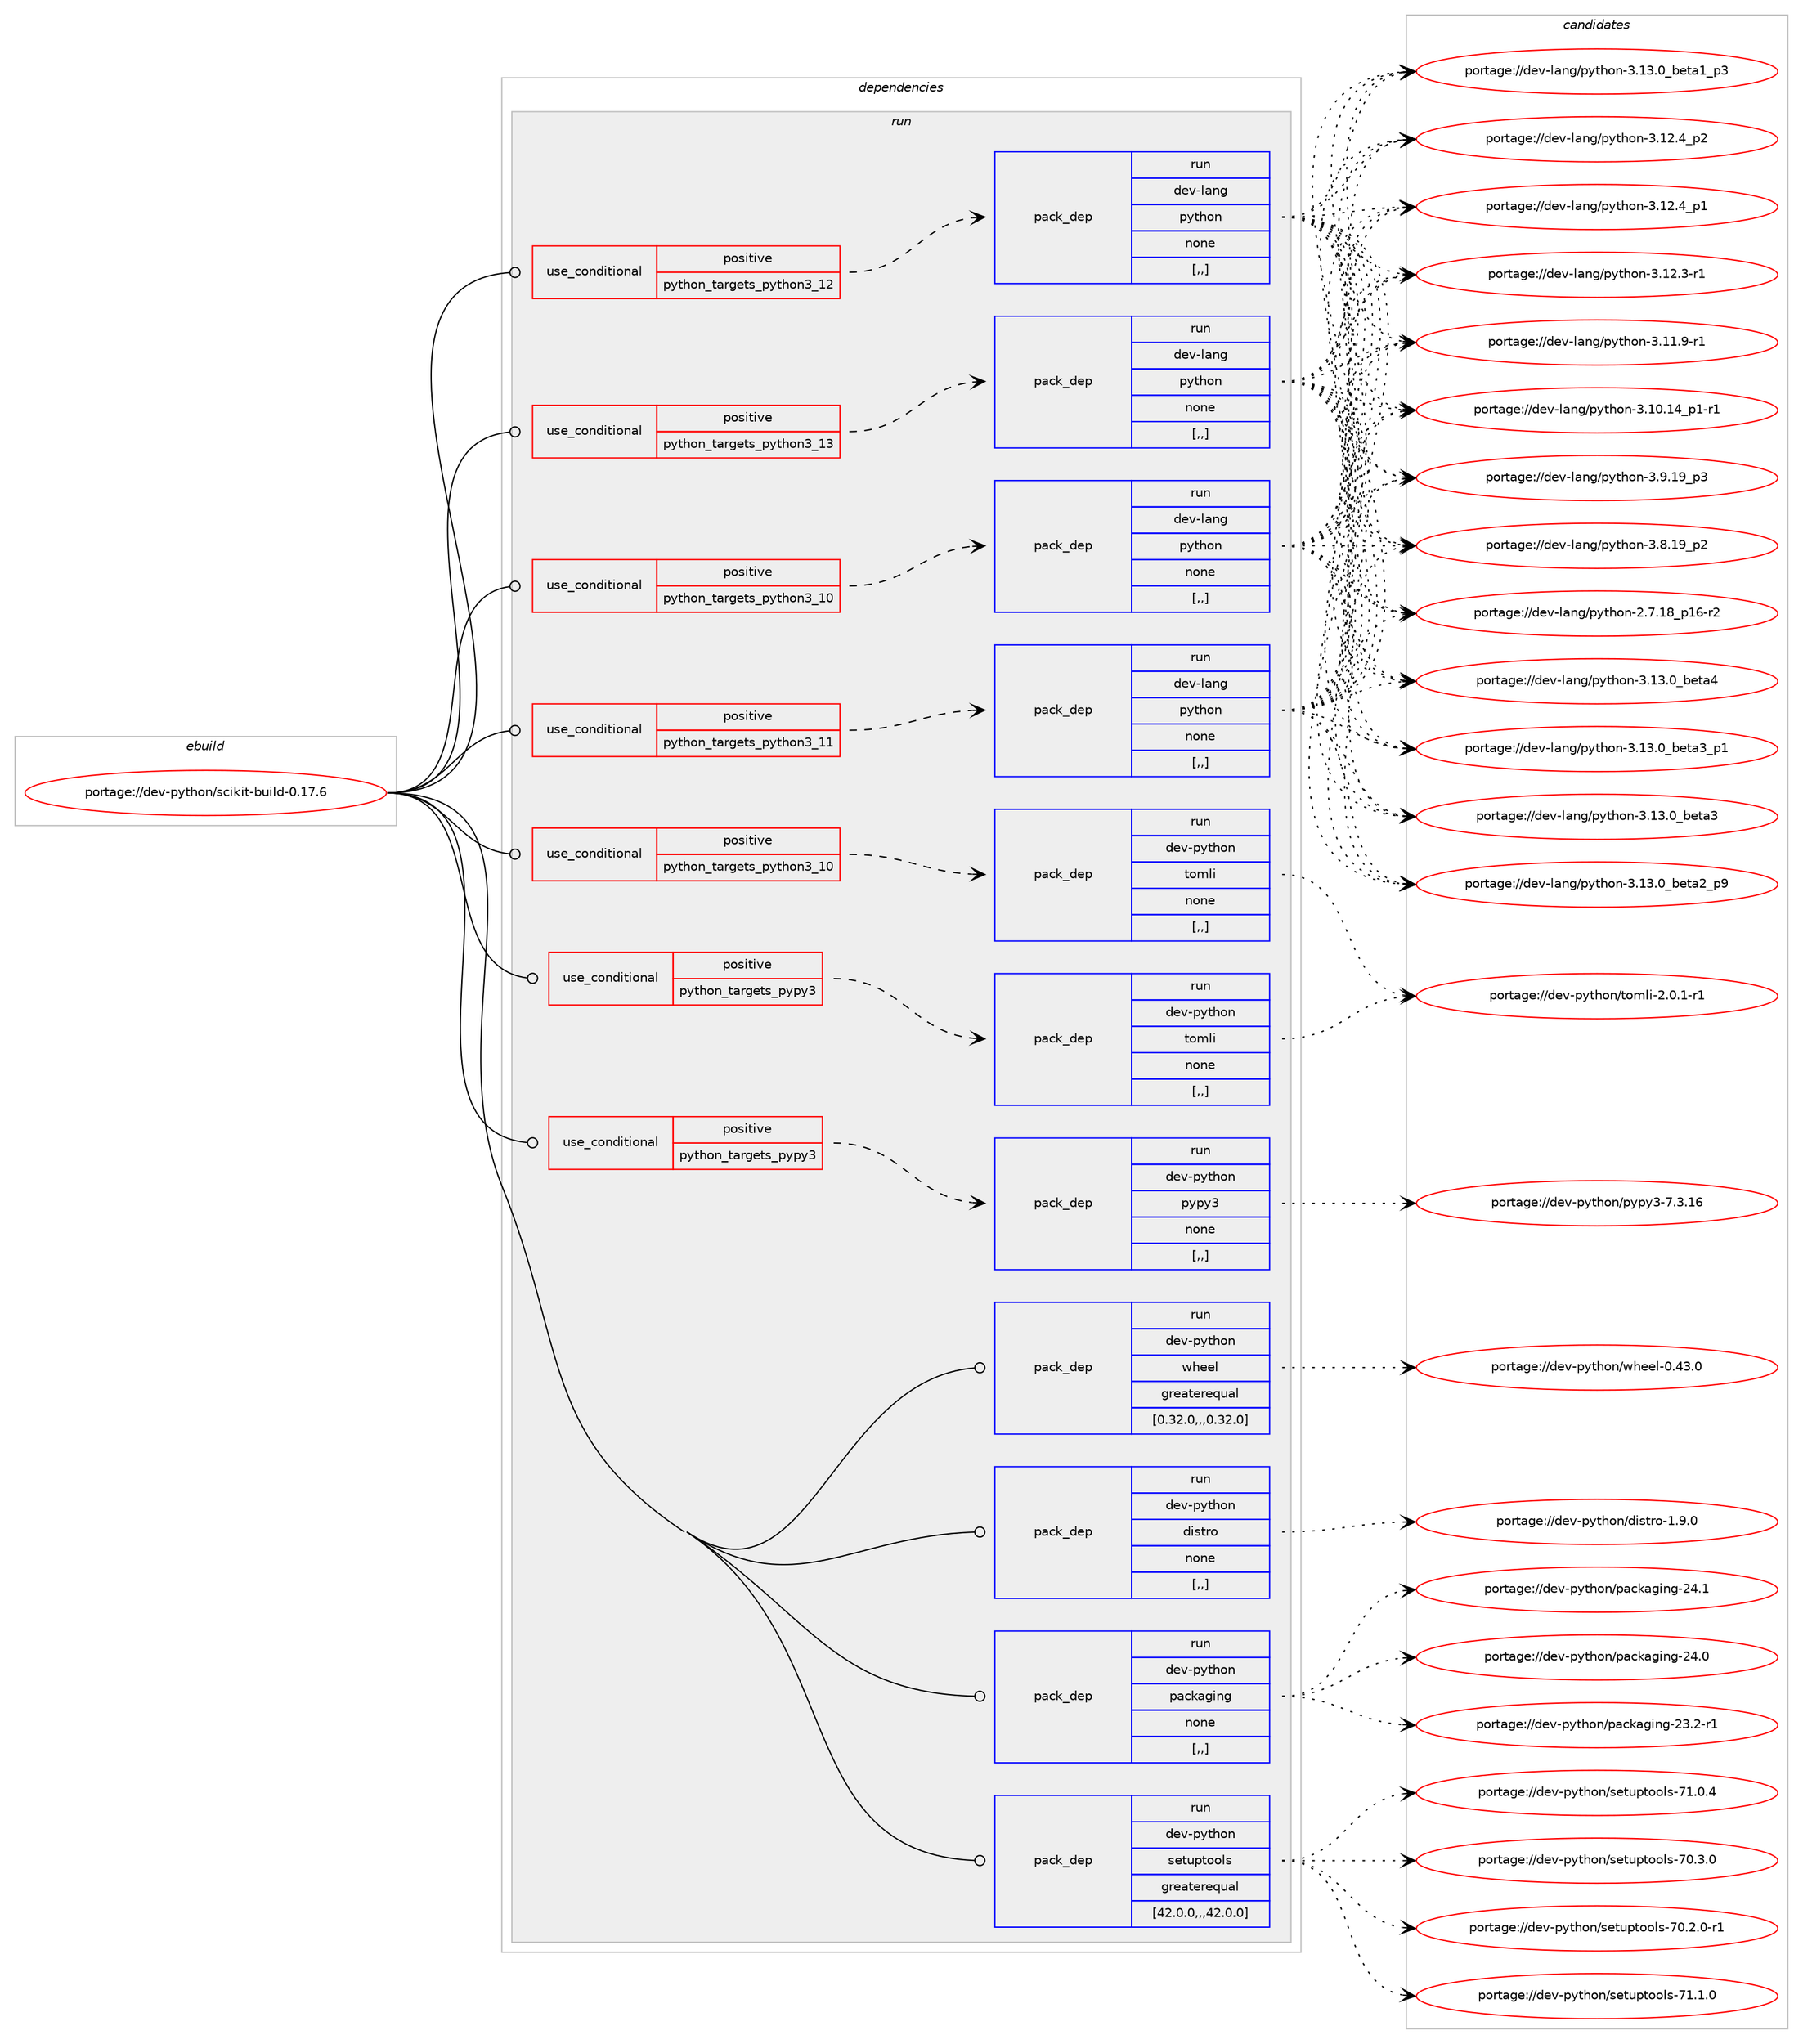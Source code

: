 digraph prolog {

# *************
# Graph options
# *************

newrank=true;
concentrate=true;
compound=true;
graph [rankdir=LR,fontname=Helvetica,fontsize=10,ranksep=1.5];#, ranksep=2.5, nodesep=0.2];
edge  [arrowhead=vee];
node  [fontname=Helvetica,fontsize=10];

# **********
# The ebuild
# **********

subgraph cluster_leftcol {
color=gray;
label=<<i>ebuild</i>>;
id [label="portage://dev-python/scikit-build-0.17.6", color=red, width=4, href="../dev-python/scikit-build-0.17.6.svg"];
}

# ****************
# The dependencies
# ****************

subgraph cluster_midcol {
color=gray;
label=<<i>dependencies</i>>;
subgraph cluster_compile {
fillcolor="#eeeeee";
style=filled;
label=<<i>compile</i>>;
}
subgraph cluster_compileandrun {
fillcolor="#eeeeee";
style=filled;
label=<<i>compile and run</i>>;
}
subgraph cluster_run {
fillcolor="#eeeeee";
style=filled;
label=<<i>run</i>>;
subgraph cond39610 {
dependency163418 [label=<<TABLE BORDER="0" CELLBORDER="1" CELLSPACING="0" CELLPADDING="4"><TR><TD ROWSPAN="3" CELLPADDING="10">use_conditional</TD></TR><TR><TD>positive</TD></TR><TR><TD>python_targets_pypy3</TD></TR></TABLE>>, shape=none, color=red];
subgraph pack122532 {
dependency163419 [label=<<TABLE BORDER="0" CELLBORDER="1" CELLSPACING="0" CELLPADDING="4" WIDTH="220"><TR><TD ROWSPAN="6" CELLPADDING="30">pack_dep</TD></TR><TR><TD WIDTH="110">run</TD></TR><TR><TD>dev-python</TD></TR><TR><TD>pypy3</TD></TR><TR><TD>none</TD></TR><TR><TD>[,,]</TD></TR></TABLE>>, shape=none, color=blue];
}
dependency163418:e -> dependency163419:w [weight=20,style="dashed",arrowhead="vee"];
}
id:e -> dependency163418:w [weight=20,style="solid",arrowhead="odot"];
subgraph cond39611 {
dependency163420 [label=<<TABLE BORDER="0" CELLBORDER="1" CELLSPACING="0" CELLPADDING="4"><TR><TD ROWSPAN="3" CELLPADDING="10">use_conditional</TD></TR><TR><TD>positive</TD></TR><TR><TD>python_targets_pypy3</TD></TR></TABLE>>, shape=none, color=red];
subgraph pack122533 {
dependency163421 [label=<<TABLE BORDER="0" CELLBORDER="1" CELLSPACING="0" CELLPADDING="4" WIDTH="220"><TR><TD ROWSPAN="6" CELLPADDING="30">pack_dep</TD></TR><TR><TD WIDTH="110">run</TD></TR><TR><TD>dev-python</TD></TR><TR><TD>tomli</TD></TR><TR><TD>none</TD></TR><TR><TD>[,,]</TD></TR></TABLE>>, shape=none, color=blue];
}
dependency163420:e -> dependency163421:w [weight=20,style="dashed",arrowhead="vee"];
}
id:e -> dependency163420:w [weight=20,style="solid",arrowhead="odot"];
subgraph cond39612 {
dependency163422 [label=<<TABLE BORDER="0" CELLBORDER="1" CELLSPACING="0" CELLPADDING="4"><TR><TD ROWSPAN="3" CELLPADDING="10">use_conditional</TD></TR><TR><TD>positive</TD></TR><TR><TD>python_targets_python3_10</TD></TR></TABLE>>, shape=none, color=red];
subgraph pack122534 {
dependency163423 [label=<<TABLE BORDER="0" CELLBORDER="1" CELLSPACING="0" CELLPADDING="4" WIDTH="220"><TR><TD ROWSPAN="6" CELLPADDING="30">pack_dep</TD></TR><TR><TD WIDTH="110">run</TD></TR><TR><TD>dev-lang</TD></TR><TR><TD>python</TD></TR><TR><TD>none</TD></TR><TR><TD>[,,]</TD></TR></TABLE>>, shape=none, color=blue];
}
dependency163422:e -> dependency163423:w [weight=20,style="dashed",arrowhead="vee"];
}
id:e -> dependency163422:w [weight=20,style="solid",arrowhead="odot"];
subgraph cond39613 {
dependency163424 [label=<<TABLE BORDER="0" CELLBORDER="1" CELLSPACING="0" CELLPADDING="4"><TR><TD ROWSPAN="3" CELLPADDING="10">use_conditional</TD></TR><TR><TD>positive</TD></TR><TR><TD>python_targets_python3_10</TD></TR></TABLE>>, shape=none, color=red];
subgraph pack122535 {
dependency163425 [label=<<TABLE BORDER="0" CELLBORDER="1" CELLSPACING="0" CELLPADDING="4" WIDTH="220"><TR><TD ROWSPAN="6" CELLPADDING="30">pack_dep</TD></TR><TR><TD WIDTH="110">run</TD></TR><TR><TD>dev-python</TD></TR><TR><TD>tomli</TD></TR><TR><TD>none</TD></TR><TR><TD>[,,]</TD></TR></TABLE>>, shape=none, color=blue];
}
dependency163424:e -> dependency163425:w [weight=20,style="dashed",arrowhead="vee"];
}
id:e -> dependency163424:w [weight=20,style="solid",arrowhead="odot"];
subgraph cond39614 {
dependency163426 [label=<<TABLE BORDER="0" CELLBORDER="1" CELLSPACING="0" CELLPADDING="4"><TR><TD ROWSPAN="3" CELLPADDING="10">use_conditional</TD></TR><TR><TD>positive</TD></TR><TR><TD>python_targets_python3_11</TD></TR></TABLE>>, shape=none, color=red];
subgraph pack122536 {
dependency163427 [label=<<TABLE BORDER="0" CELLBORDER="1" CELLSPACING="0" CELLPADDING="4" WIDTH="220"><TR><TD ROWSPAN="6" CELLPADDING="30">pack_dep</TD></TR><TR><TD WIDTH="110">run</TD></TR><TR><TD>dev-lang</TD></TR><TR><TD>python</TD></TR><TR><TD>none</TD></TR><TR><TD>[,,]</TD></TR></TABLE>>, shape=none, color=blue];
}
dependency163426:e -> dependency163427:w [weight=20,style="dashed",arrowhead="vee"];
}
id:e -> dependency163426:w [weight=20,style="solid",arrowhead="odot"];
subgraph cond39615 {
dependency163428 [label=<<TABLE BORDER="0" CELLBORDER="1" CELLSPACING="0" CELLPADDING="4"><TR><TD ROWSPAN="3" CELLPADDING="10">use_conditional</TD></TR><TR><TD>positive</TD></TR><TR><TD>python_targets_python3_12</TD></TR></TABLE>>, shape=none, color=red];
subgraph pack122537 {
dependency163429 [label=<<TABLE BORDER="0" CELLBORDER="1" CELLSPACING="0" CELLPADDING="4" WIDTH="220"><TR><TD ROWSPAN="6" CELLPADDING="30">pack_dep</TD></TR><TR><TD WIDTH="110">run</TD></TR><TR><TD>dev-lang</TD></TR><TR><TD>python</TD></TR><TR><TD>none</TD></TR><TR><TD>[,,]</TD></TR></TABLE>>, shape=none, color=blue];
}
dependency163428:e -> dependency163429:w [weight=20,style="dashed",arrowhead="vee"];
}
id:e -> dependency163428:w [weight=20,style="solid",arrowhead="odot"];
subgraph cond39616 {
dependency163430 [label=<<TABLE BORDER="0" CELLBORDER="1" CELLSPACING="0" CELLPADDING="4"><TR><TD ROWSPAN="3" CELLPADDING="10">use_conditional</TD></TR><TR><TD>positive</TD></TR><TR><TD>python_targets_python3_13</TD></TR></TABLE>>, shape=none, color=red];
subgraph pack122538 {
dependency163431 [label=<<TABLE BORDER="0" CELLBORDER="1" CELLSPACING="0" CELLPADDING="4" WIDTH="220"><TR><TD ROWSPAN="6" CELLPADDING="30">pack_dep</TD></TR><TR><TD WIDTH="110">run</TD></TR><TR><TD>dev-lang</TD></TR><TR><TD>python</TD></TR><TR><TD>none</TD></TR><TR><TD>[,,]</TD></TR></TABLE>>, shape=none, color=blue];
}
dependency163430:e -> dependency163431:w [weight=20,style="dashed",arrowhead="vee"];
}
id:e -> dependency163430:w [weight=20,style="solid",arrowhead="odot"];
subgraph pack122539 {
dependency163432 [label=<<TABLE BORDER="0" CELLBORDER="1" CELLSPACING="0" CELLPADDING="4" WIDTH="220"><TR><TD ROWSPAN="6" CELLPADDING="30">pack_dep</TD></TR><TR><TD WIDTH="110">run</TD></TR><TR><TD>dev-python</TD></TR><TR><TD>distro</TD></TR><TR><TD>none</TD></TR><TR><TD>[,,]</TD></TR></TABLE>>, shape=none, color=blue];
}
id:e -> dependency163432:w [weight=20,style="solid",arrowhead="odot"];
subgraph pack122540 {
dependency163433 [label=<<TABLE BORDER="0" CELLBORDER="1" CELLSPACING="0" CELLPADDING="4" WIDTH="220"><TR><TD ROWSPAN="6" CELLPADDING="30">pack_dep</TD></TR><TR><TD WIDTH="110">run</TD></TR><TR><TD>dev-python</TD></TR><TR><TD>packaging</TD></TR><TR><TD>none</TD></TR><TR><TD>[,,]</TD></TR></TABLE>>, shape=none, color=blue];
}
id:e -> dependency163433:w [weight=20,style="solid",arrowhead="odot"];
subgraph pack122541 {
dependency163434 [label=<<TABLE BORDER="0" CELLBORDER="1" CELLSPACING="0" CELLPADDING="4" WIDTH="220"><TR><TD ROWSPAN="6" CELLPADDING="30">pack_dep</TD></TR><TR><TD WIDTH="110">run</TD></TR><TR><TD>dev-python</TD></TR><TR><TD>setuptools</TD></TR><TR><TD>greaterequal</TD></TR><TR><TD>[42.0.0,,,42.0.0]</TD></TR></TABLE>>, shape=none, color=blue];
}
id:e -> dependency163434:w [weight=20,style="solid",arrowhead="odot"];
subgraph pack122542 {
dependency163435 [label=<<TABLE BORDER="0" CELLBORDER="1" CELLSPACING="0" CELLPADDING="4" WIDTH="220"><TR><TD ROWSPAN="6" CELLPADDING="30">pack_dep</TD></TR><TR><TD WIDTH="110">run</TD></TR><TR><TD>dev-python</TD></TR><TR><TD>wheel</TD></TR><TR><TD>greaterequal</TD></TR><TR><TD>[0.32.0,,,0.32.0]</TD></TR></TABLE>>, shape=none, color=blue];
}
id:e -> dependency163435:w [weight=20,style="solid",arrowhead="odot"];
}
}

# **************
# The candidates
# **************

subgraph cluster_choices {
rank=same;
color=gray;
label=<<i>candidates</i>>;

subgraph choice122532 {
color=black;
nodesep=1;
choice10010111845112121116104111110471121211121215145554651464954 [label="portage://dev-python/pypy3-7.3.16", color=red, width=4,href="../dev-python/pypy3-7.3.16.svg"];
dependency163419:e -> choice10010111845112121116104111110471121211121215145554651464954:w [style=dotted,weight="100"];
}
subgraph choice122533 {
color=black;
nodesep=1;
choice10010111845112121116104111110471161111091081054550464846494511449 [label="portage://dev-python/tomli-2.0.1-r1", color=red, width=4,href="../dev-python/tomli-2.0.1-r1.svg"];
dependency163421:e -> choice10010111845112121116104111110471161111091081054550464846494511449:w [style=dotted,weight="100"];
}
subgraph choice122534 {
color=black;
nodesep=1;
choice1001011184510897110103471121211161041111104551464951464895981011169752 [label="portage://dev-lang/python-3.13.0_beta4", color=red, width=4,href="../dev-lang/python-3.13.0_beta4.svg"];
choice10010111845108971101034711212111610411111045514649514648959810111697519511249 [label="portage://dev-lang/python-3.13.0_beta3_p1", color=red, width=4,href="../dev-lang/python-3.13.0_beta3_p1.svg"];
choice1001011184510897110103471121211161041111104551464951464895981011169751 [label="portage://dev-lang/python-3.13.0_beta3", color=red, width=4,href="../dev-lang/python-3.13.0_beta3.svg"];
choice10010111845108971101034711212111610411111045514649514648959810111697509511257 [label="portage://dev-lang/python-3.13.0_beta2_p9", color=red, width=4,href="../dev-lang/python-3.13.0_beta2_p9.svg"];
choice10010111845108971101034711212111610411111045514649514648959810111697499511251 [label="portage://dev-lang/python-3.13.0_beta1_p3", color=red, width=4,href="../dev-lang/python-3.13.0_beta1_p3.svg"];
choice100101118451089711010347112121116104111110455146495046529511250 [label="portage://dev-lang/python-3.12.4_p2", color=red, width=4,href="../dev-lang/python-3.12.4_p2.svg"];
choice100101118451089711010347112121116104111110455146495046529511249 [label="portage://dev-lang/python-3.12.4_p1", color=red, width=4,href="../dev-lang/python-3.12.4_p1.svg"];
choice100101118451089711010347112121116104111110455146495046514511449 [label="portage://dev-lang/python-3.12.3-r1", color=red, width=4,href="../dev-lang/python-3.12.3-r1.svg"];
choice100101118451089711010347112121116104111110455146494946574511449 [label="portage://dev-lang/python-3.11.9-r1", color=red, width=4,href="../dev-lang/python-3.11.9-r1.svg"];
choice100101118451089711010347112121116104111110455146494846495295112494511449 [label="portage://dev-lang/python-3.10.14_p1-r1", color=red, width=4,href="../dev-lang/python-3.10.14_p1-r1.svg"];
choice100101118451089711010347112121116104111110455146574649579511251 [label="portage://dev-lang/python-3.9.19_p3", color=red, width=4,href="../dev-lang/python-3.9.19_p3.svg"];
choice100101118451089711010347112121116104111110455146564649579511250 [label="portage://dev-lang/python-3.8.19_p2", color=red, width=4,href="../dev-lang/python-3.8.19_p2.svg"];
choice100101118451089711010347112121116104111110455046554649569511249544511450 [label="portage://dev-lang/python-2.7.18_p16-r2", color=red, width=4,href="../dev-lang/python-2.7.18_p16-r2.svg"];
dependency163423:e -> choice1001011184510897110103471121211161041111104551464951464895981011169752:w [style=dotted,weight="100"];
dependency163423:e -> choice10010111845108971101034711212111610411111045514649514648959810111697519511249:w [style=dotted,weight="100"];
dependency163423:e -> choice1001011184510897110103471121211161041111104551464951464895981011169751:w [style=dotted,weight="100"];
dependency163423:e -> choice10010111845108971101034711212111610411111045514649514648959810111697509511257:w [style=dotted,weight="100"];
dependency163423:e -> choice10010111845108971101034711212111610411111045514649514648959810111697499511251:w [style=dotted,weight="100"];
dependency163423:e -> choice100101118451089711010347112121116104111110455146495046529511250:w [style=dotted,weight="100"];
dependency163423:e -> choice100101118451089711010347112121116104111110455146495046529511249:w [style=dotted,weight="100"];
dependency163423:e -> choice100101118451089711010347112121116104111110455146495046514511449:w [style=dotted,weight="100"];
dependency163423:e -> choice100101118451089711010347112121116104111110455146494946574511449:w [style=dotted,weight="100"];
dependency163423:e -> choice100101118451089711010347112121116104111110455146494846495295112494511449:w [style=dotted,weight="100"];
dependency163423:e -> choice100101118451089711010347112121116104111110455146574649579511251:w [style=dotted,weight="100"];
dependency163423:e -> choice100101118451089711010347112121116104111110455146564649579511250:w [style=dotted,weight="100"];
dependency163423:e -> choice100101118451089711010347112121116104111110455046554649569511249544511450:w [style=dotted,weight="100"];
}
subgraph choice122535 {
color=black;
nodesep=1;
choice10010111845112121116104111110471161111091081054550464846494511449 [label="portage://dev-python/tomli-2.0.1-r1", color=red, width=4,href="../dev-python/tomli-2.0.1-r1.svg"];
dependency163425:e -> choice10010111845112121116104111110471161111091081054550464846494511449:w [style=dotted,weight="100"];
}
subgraph choice122536 {
color=black;
nodesep=1;
choice1001011184510897110103471121211161041111104551464951464895981011169752 [label="portage://dev-lang/python-3.13.0_beta4", color=red, width=4,href="../dev-lang/python-3.13.0_beta4.svg"];
choice10010111845108971101034711212111610411111045514649514648959810111697519511249 [label="portage://dev-lang/python-3.13.0_beta3_p1", color=red, width=4,href="../dev-lang/python-3.13.0_beta3_p1.svg"];
choice1001011184510897110103471121211161041111104551464951464895981011169751 [label="portage://dev-lang/python-3.13.0_beta3", color=red, width=4,href="../dev-lang/python-3.13.0_beta3.svg"];
choice10010111845108971101034711212111610411111045514649514648959810111697509511257 [label="portage://dev-lang/python-3.13.0_beta2_p9", color=red, width=4,href="../dev-lang/python-3.13.0_beta2_p9.svg"];
choice10010111845108971101034711212111610411111045514649514648959810111697499511251 [label="portage://dev-lang/python-3.13.0_beta1_p3", color=red, width=4,href="../dev-lang/python-3.13.0_beta1_p3.svg"];
choice100101118451089711010347112121116104111110455146495046529511250 [label="portage://dev-lang/python-3.12.4_p2", color=red, width=4,href="../dev-lang/python-3.12.4_p2.svg"];
choice100101118451089711010347112121116104111110455146495046529511249 [label="portage://dev-lang/python-3.12.4_p1", color=red, width=4,href="../dev-lang/python-3.12.4_p1.svg"];
choice100101118451089711010347112121116104111110455146495046514511449 [label="portage://dev-lang/python-3.12.3-r1", color=red, width=4,href="../dev-lang/python-3.12.3-r1.svg"];
choice100101118451089711010347112121116104111110455146494946574511449 [label="portage://dev-lang/python-3.11.9-r1", color=red, width=4,href="../dev-lang/python-3.11.9-r1.svg"];
choice100101118451089711010347112121116104111110455146494846495295112494511449 [label="portage://dev-lang/python-3.10.14_p1-r1", color=red, width=4,href="../dev-lang/python-3.10.14_p1-r1.svg"];
choice100101118451089711010347112121116104111110455146574649579511251 [label="portage://dev-lang/python-3.9.19_p3", color=red, width=4,href="../dev-lang/python-3.9.19_p3.svg"];
choice100101118451089711010347112121116104111110455146564649579511250 [label="portage://dev-lang/python-3.8.19_p2", color=red, width=4,href="../dev-lang/python-3.8.19_p2.svg"];
choice100101118451089711010347112121116104111110455046554649569511249544511450 [label="portage://dev-lang/python-2.7.18_p16-r2", color=red, width=4,href="../dev-lang/python-2.7.18_p16-r2.svg"];
dependency163427:e -> choice1001011184510897110103471121211161041111104551464951464895981011169752:w [style=dotted,weight="100"];
dependency163427:e -> choice10010111845108971101034711212111610411111045514649514648959810111697519511249:w [style=dotted,weight="100"];
dependency163427:e -> choice1001011184510897110103471121211161041111104551464951464895981011169751:w [style=dotted,weight="100"];
dependency163427:e -> choice10010111845108971101034711212111610411111045514649514648959810111697509511257:w [style=dotted,weight="100"];
dependency163427:e -> choice10010111845108971101034711212111610411111045514649514648959810111697499511251:w [style=dotted,weight="100"];
dependency163427:e -> choice100101118451089711010347112121116104111110455146495046529511250:w [style=dotted,weight="100"];
dependency163427:e -> choice100101118451089711010347112121116104111110455146495046529511249:w [style=dotted,weight="100"];
dependency163427:e -> choice100101118451089711010347112121116104111110455146495046514511449:w [style=dotted,weight="100"];
dependency163427:e -> choice100101118451089711010347112121116104111110455146494946574511449:w [style=dotted,weight="100"];
dependency163427:e -> choice100101118451089711010347112121116104111110455146494846495295112494511449:w [style=dotted,weight="100"];
dependency163427:e -> choice100101118451089711010347112121116104111110455146574649579511251:w [style=dotted,weight="100"];
dependency163427:e -> choice100101118451089711010347112121116104111110455146564649579511250:w [style=dotted,weight="100"];
dependency163427:e -> choice100101118451089711010347112121116104111110455046554649569511249544511450:w [style=dotted,weight="100"];
}
subgraph choice122537 {
color=black;
nodesep=1;
choice1001011184510897110103471121211161041111104551464951464895981011169752 [label="portage://dev-lang/python-3.13.0_beta4", color=red, width=4,href="../dev-lang/python-3.13.0_beta4.svg"];
choice10010111845108971101034711212111610411111045514649514648959810111697519511249 [label="portage://dev-lang/python-3.13.0_beta3_p1", color=red, width=4,href="../dev-lang/python-3.13.0_beta3_p1.svg"];
choice1001011184510897110103471121211161041111104551464951464895981011169751 [label="portage://dev-lang/python-3.13.0_beta3", color=red, width=4,href="../dev-lang/python-3.13.0_beta3.svg"];
choice10010111845108971101034711212111610411111045514649514648959810111697509511257 [label="portage://dev-lang/python-3.13.0_beta2_p9", color=red, width=4,href="../dev-lang/python-3.13.0_beta2_p9.svg"];
choice10010111845108971101034711212111610411111045514649514648959810111697499511251 [label="portage://dev-lang/python-3.13.0_beta1_p3", color=red, width=4,href="../dev-lang/python-3.13.0_beta1_p3.svg"];
choice100101118451089711010347112121116104111110455146495046529511250 [label="portage://dev-lang/python-3.12.4_p2", color=red, width=4,href="../dev-lang/python-3.12.4_p2.svg"];
choice100101118451089711010347112121116104111110455146495046529511249 [label="portage://dev-lang/python-3.12.4_p1", color=red, width=4,href="../dev-lang/python-3.12.4_p1.svg"];
choice100101118451089711010347112121116104111110455146495046514511449 [label="portage://dev-lang/python-3.12.3-r1", color=red, width=4,href="../dev-lang/python-3.12.3-r1.svg"];
choice100101118451089711010347112121116104111110455146494946574511449 [label="portage://dev-lang/python-3.11.9-r1", color=red, width=4,href="../dev-lang/python-3.11.9-r1.svg"];
choice100101118451089711010347112121116104111110455146494846495295112494511449 [label="portage://dev-lang/python-3.10.14_p1-r1", color=red, width=4,href="../dev-lang/python-3.10.14_p1-r1.svg"];
choice100101118451089711010347112121116104111110455146574649579511251 [label="portage://dev-lang/python-3.9.19_p3", color=red, width=4,href="../dev-lang/python-3.9.19_p3.svg"];
choice100101118451089711010347112121116104111110455146564649579511250 [label="portage://dev-lang/python-3.8.19_p2", color=red, width=4,href="../dev-lang/python-3.8.19_p2.svg"];
choice100101118451089711010347112121116104111110455046554649569511249544511450 [label="portage://dev-lang/python-2.7.18_p16-r2", color=red, width=4,href="../dev-lang/python-2.7.18_p16-r2.svg"];
dependency163429:e -> choice1001011184510897110103471121211161041111104551464951464895981011169752:w [style=dotted,weight="100"];
dependency163429:e -> choice10010111845108971101034711212111610411111045514649514648959810111697519511249:w [style=dotted,weight="100"];
dependency163429:e -> choice1001011184510897110103471121211161041111104551464951464895981011169751:w [style=dotted,weight="100"];
dependency163429:e -> choice10010111845108971101034711212111610411111045514649514648959810111697509511257:w [style=dotted,weight="100"];
dependency163429:e -> choice10010111845108971101034711212111610411111045514649514648959810111697499511251:w [style=dotted,weight="100"];
dependency163429:e -> choice100101118451089711010347112121116104111110455146495046529511250:w [style=dotted,weight="100"];
dependency163429:e -> choice100101118451089711010347112121116104111110455146495046529511249:w [style=dotted,weight="100"];
dependency163429:e -> choice100101118451089711010347112121116104111110455146495046514511449:w [style=dotted,weight="100"];
dependency163429:e -> choice100101118451089711010347112121116104111110455146494946574511449:w [style=dotted,weight="100"];
dependency163429:e -> choice100101118451089711010347112121116104111110455146494846495295112494511449:w [style=dotted,weight="100"];
dependency163429:e -> choice100101118451089711010347112121116104111110455146574649579511251:w [style=dotted,weight="100"];
dependency163429:e -> choice100101118451089711010347112121116104111110455146564649579511250:w [style=dotted,weight="100"];
dependency163429:e -> choice100101118451089711010347112121116104111110455046554649569511249544511450:w [style=dotted,weight="100"];
}
subgraph choice122538 {
color=black;
nodesep=1;
choice1001011184510897110103471121211161041111104551464951464895981011169752 [label="portage://dev-lang/python-3.13.0_beta4", color=red, width=4,href="../dev-lang/python-3.13.0_beta4.svg"];
choice10010111845108971101034711212111610411111045514649514648959810111697519511249 [label="portage://dev-lang/python-3.13.0_beta3_p1", color=red, width=4,href="../dev-lang/python-3.13.0_beta3_p1.svg"];
choice1001011184510897110103471121211161041111104551464951464895981011169751 [label="portage://dev-lang/python-3.13.0_beta3", color=red, width=4,href="../dev-lang/python-3.13.0_beta3.svg"];
choice10010111845108971101034711212111610411111045514649514648959810111697509511257 [label="portage://dev-lang/python-3.13.0_beta2_p9", color=red, width=4,href="../dev-lang/python-3.13.0_beta2_p9.svg"];
choice10010111845108971101034711212111610411111045514649514648959810111697499511251 [label="portage://dev-lang/python-3.13.0_beta1_p3", color=red, width=4,href="../dev-lang/python-3.13.0_beta1_p3.svg"];
choice100101118451089711010347112121116104111110455146495046529511250 [label="portage://dev-lang/python-3.12.4_p2", color=red, width=4,href="../dev-lang/python-3.12.4_p2.svg"];
choice100101118451089711010347112121116104111110455146495046529511249 [label="portage://dev-lang/python-3.12.4_p1", color=red, width=4,href="../dev-lang/python-3.12.4_p1.svg"];
choice100101118451089711010347112121116104111110455146495046514511449 [label="portage://dev-lang/python-3.12.3-r1", color=red, width=4,href="../dev-lang/python-3.12.3-r1.svg"];
choice100101118451089711010347112121116104111110455146494946574511449 [label="portage://dev-lang/python-3.11.9-r1", color=red, width=4,href="../dev-lang/python-3.11.9-r1.svg"];
choice100101118451089711010347112121116104111110455146494846495295112494511449 [label="portage://dev-lang/python-3.10.14_p1-r1", color=red, width=4,href="../dev-lang/python-3.10.14_p1-r1.svg"];
choice100101118451089711010347112121116104111110455146574649579511251 [label="portage://dev-lang/python-3.9.19_p3", color=red, width=4,href="../dev-lang/python-3.9.19_p3.svg"];
choice100101118451089711010347112121116104111110455146564649579511250 [label="portage://dev-lang/python-3.8.19_p2", color=red, width=4,href="../dev-lang/python-3.8.19_p2.svg"];
choice100101118451089711010347112121116104111110455046554649569511249544511450 [label="portage://dev-lang/python-2.7.18_p16-r2", color=red, width=4,href="../dev-lang/python-2.7.18_p16-r2.svg"];
dependency163431:e -> choice1001011184510897110103471121211161041111104551464951464895981011169752:w [style=dotted,weight="100"];
dependency163431:e -> choice10010111845108971101034711212111610411111045514649514648959810111697519511249:w [style=dotted,weight="100"];
dependency163431:e -> choice1001011184510897110103471121211161041111104551464951464895981011169751:w [style=dotted,weight="100"];
dependency163431:e -> choice10010111845108971101034711212111610411111045514649514648959810111697509511257:w [style=dotted,weight="100"];
dependency163431:e -> choice10010111845108971101034711212111610411111045514649514648959810111697499511251:w [style=dotted,weight="100"];
dependency163431:e -> choice100101118451089711010347112121116104111110455146495046529511250:w [style=dotted,weight="100"];
dependency163431:e -> choice100101118451089711010347112121116104111110455146495046529511249:w [style=dotted,weight="100"];
dependency163431:e -> choice100101118451089711010347112121116104111110455146495046514511449:w [style=dotted,weight="100"];
dependency163431:e -> choice100101118451089711010347112121116104111110455146494946574511449:w [style=dotted,weight="100"];
dependency163431:e -> choice100101118451089711010347112121116104111110455146494846495295112494511449:w [style=dotted,weight="100"];
dependency163431:e -> choice100101118451089711010347112121116104111110455146574649579511251:w [style=dotted,weight="100"];
dependency163431:e -> choice100101118451089711010347112121116104111110455146564649579511250:w [style=dotted,weight="100"];
dependency163431:e -> choice100101118451089711010347112121116104111110455046554649569511249544511450:w [style=dotted,weight="100"];
}
subgraph choice122539 {
color=black;
nodesep=1;
choice1001011184511212111610411111047100105115116114111454946574648 [label="portage://dev-python/distro-1.9.0", color=red, width=4,href="../dev-python/distro-1.9.0.svg"];
dependency163432:e -> choice1001011184511212111610411111047100105115116114111454946574648:w [style=dotted,weight="100"];
}
subgraph choice122540 {
color=black;
nodesep=1;
choice10010111845112121116104111110471129799107971031051101034550524649 [label="portage://dev-python/packaging-24.1", color=red, width=4,href="../dev-python/packaging-24.1.svg"];
choice10010111845112121116104111110471129799107971031051101034550524648 [label="portage://dev-python/packaging-24.0", color=red, width=4,href="../dev-python/packaging-24.0.svg"];
choice100101118451121211161041111104711297991079710310511010345505146504511449 [label="portage://dev-python/packaging-23.2-r1", color=red, width=4,href="../dev-python/packaging-23.2-r1.svg"];
dependency163433:e -> choice10010111845112121116104111110471129799107971031051101034550524649:w [style=dotted,weight="100"];
dependency163433:e -> choice10010111845112121116104111110471129799107971031051101034550524648:w [style=dotted,weight="100"];
dependency163433:e -> choice100101118451121211161041111104711297991079710310511010345505146504511449:w [style=dotted,weight="100"];
}
subgraph choice122541 {
color=black;
nodesep=1;
choice100101118451121211161041111104711510111611711211611111110811545554946494648 [label="portage://dev-python/setuptools-71.1.0", color=red, width=4,href="../dev-python/setuptools-71.1.0.svg"];
choice100101118451121211161041111104711510111611711211611111110811545554946484652 [label="portage://dev-python/setuptools-71.0.4", color=red, width=4,href="../dev-python/setuptools-71.0.4.svg"];
choice100101118451121211161041111104711510111611711211611111110811545554846514648 [label="portage://dev-python/setuptools-70.3.0", color=red, width=4,href="../dev-python/setuptools-70.3.0.svg"];
choice1001011184511212111610411111047115101116117112116111111108115455548465046484511449 [label="portage://dev-python/setuptools-70.2.0-r1", color=red, width=4,href="../dev-python/setuptools-70.2.0-r1.svg"];
dependency163434:e -> choice100101118451121211161041111104711510111611711211611111110811545554946494648:w [style=dotted,weight="100"];
dependency163434:e -> choice100101118451121211161041111104711510111611711211611111110811545554946484652:w [style=dotted,weight="100"];
dependency163434:e -> choice100101118451121211161041111104711510111611711211611111110811545554846514648:w [style=dotted,weight="100"];
dependency163434:e -> choice1001011184511212111610411111047115101116117112116111111108115455548465046484511449:w [style=dotted,weight="100"];
}
subgraph choice122542 {
color=black;
nodesep=1;
choice100101118451121211161041111104711910410110110845484652514648 [label="portage://dev-python/wheel-0.43.0", color=red, width=4,href="../dev-python/wheel-0.43.0.svg"];
dependency163435:e -> choice100101118451121211161041111104711910410110110845484652514648:w [style=dotted,weight="100"];
}
}

}
